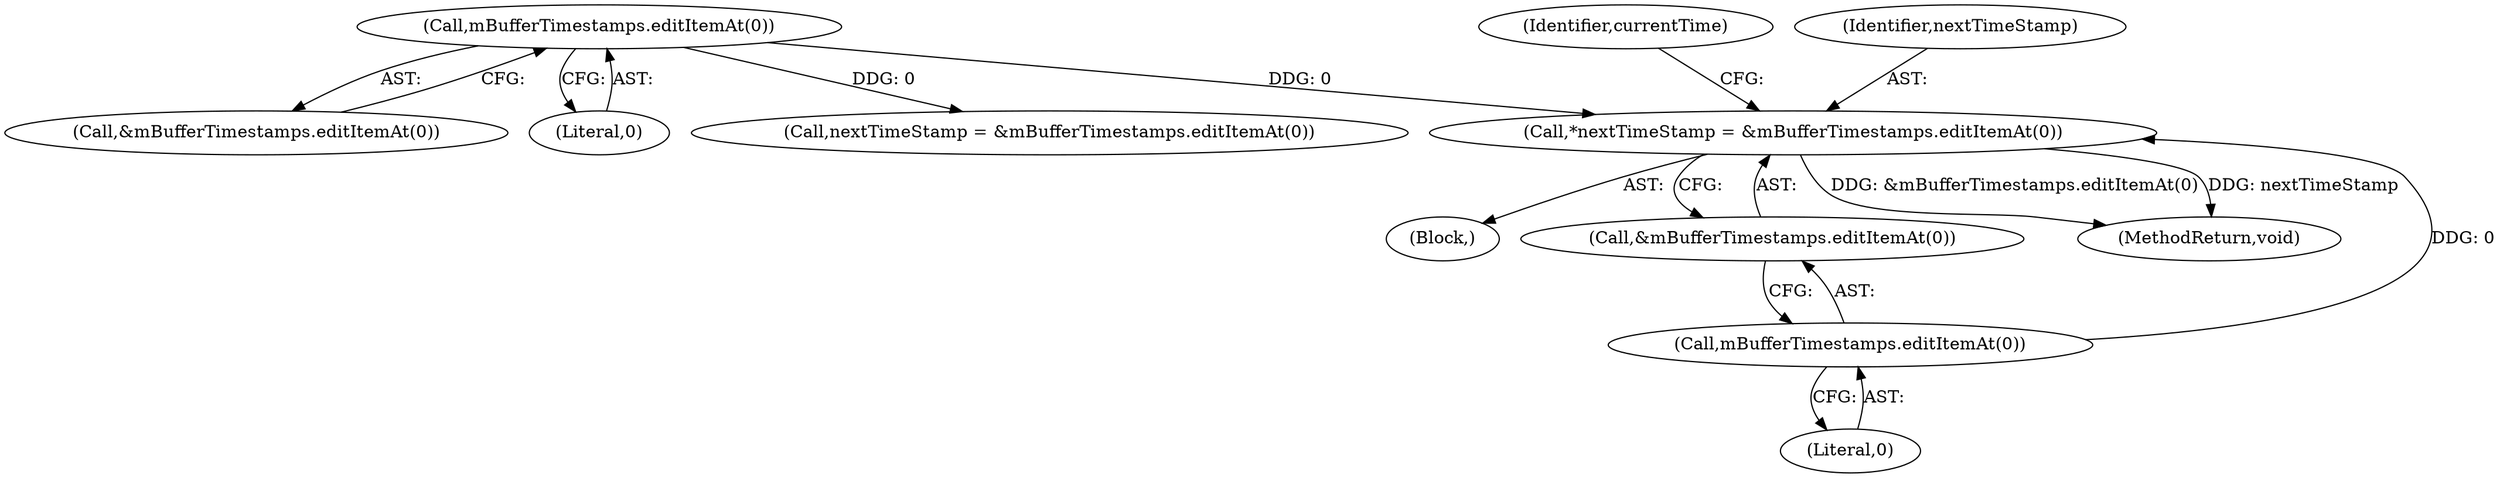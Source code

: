 digraph "0_Android_8e438e153f661e9df8db0ac41d587e940352df06@pointer" {
"1001135" [label="(Call,*nextTimeStamp = &mBufferTimestamps.editItemAt(0))"];
"1001138" [label="(Call,mBufferTimestamps.editItemAt(0))"];
"1001208" [label="(Call,mBufferTimestamps.editItemAt(0))"];
"1001105" [label="(Block,)"];
"1001141" [label="(Identifier,currentTime)"];
"1001208" [label="(Call,mBufferTimestamps.editItemAt(0))"];
"1001139" [label="(Literal,0)"];
"1001136" [label="(Identifier,nextTimeStamp)"];
"1001137" [label="(Call,&mBufferTimestamps.editItemAt(0))"];
"1001207" [label="(Call,&mBufferTimestamps.editItemAt(0))"];
"1001138" [label="(Call,mBufferTimestamps.editItemAt(0))"];
"1001427" [label="(MethodReturn,void)"];
"1001209" [label="(Literal,0)"];
"1001205" [label="(Call,nextTimeStamp = &mBufferTimestamps.editItemAt(0))"];
"1001135" [label="(Call,*nextTimeStamp = &mBufferTimestamps.editItemAt(0))"];
"1001135" -> "1001105"  [label="AST: "];
"1001135" -> "1001137"  [label="CFG: "];
"1001136" -> "1001135"  [label="AST: "];
"1001137" -> "1001135"  [label="AST: "];
"1001141" -> "1001135"  [label="CFG: "];
"1001135" -> "1001427"  [label="DDG: &mBufferTimestamps.editItemAt(0)"];
"1001135" -> "1001427"  [label="DDG: nextTimeStamp"];
"1001138" -> "1001135"  [label="DDG: 0"];
"1001208" -> "1001135"  [label="DDG: 0"];
"1001138" -> "1001137"  [label="AST: "];
"1001138" -> "1001139"  [label="CFG: "];
"1001139" -> "1001138"  [label="AST: "];
"1001137" -> "1001138"  [label="CFG: "];
"1001208" -> "1001207"  [label="AST: "];
"1001208" -> "1001209"  [label="CFG: "];
"1001209" -> "1001208"  [label="AST: "];
"1001207" -> "1001208"  [label="CFG: "];
"1001208" -> "1001205"  [label="DDG: 0"];
}

